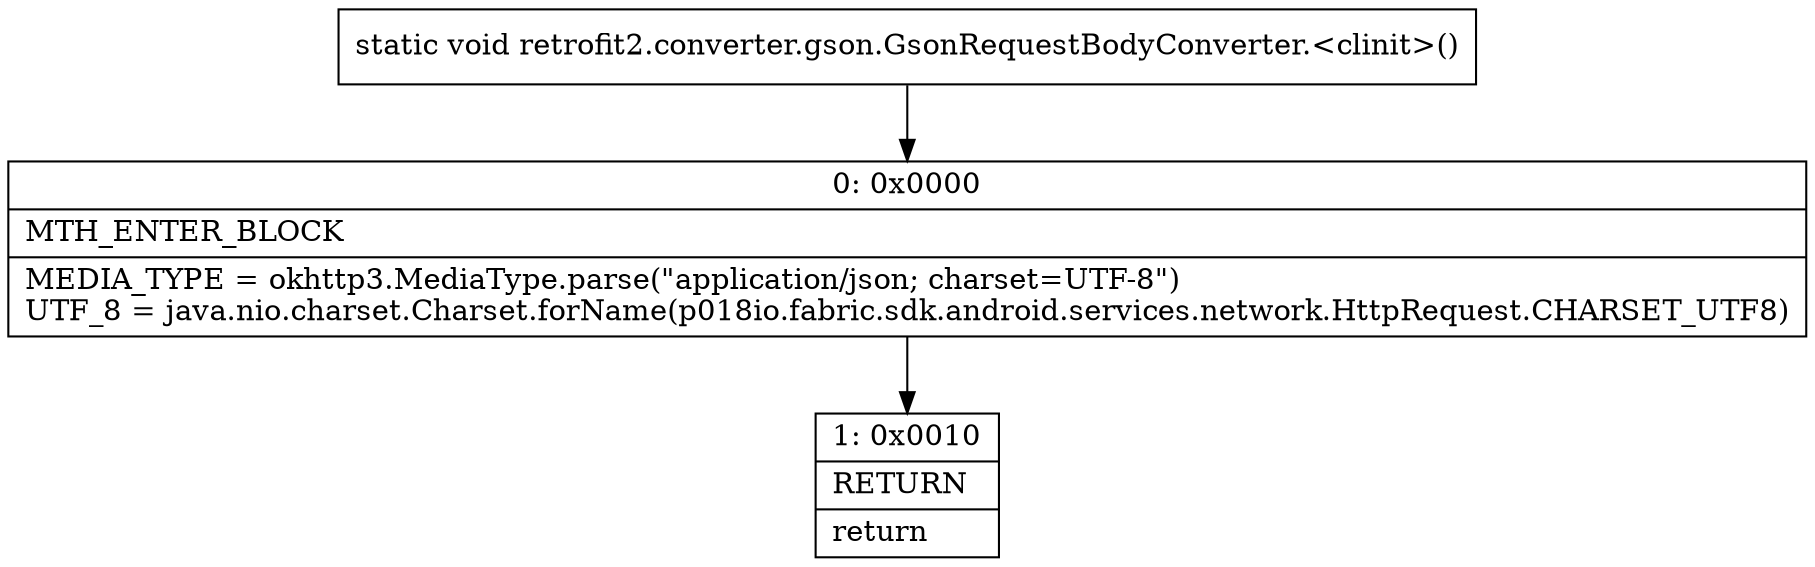 digraph "CFG forretrofit2.converter.gson.GsonRequestBodyConverter.\<clinit\>()V" {
Node_0 [shape=record,label="{0\:\ 0x0000|MTH_ENTER_BLOCK\l|MEDIA_TYPE = okhttp3.MediaType.parse(\"application\/json; charset=UTF\-8\")\lUTF_8 = java.nio.charset.Charset.forName(p018io.fabric.sdk.android.services.network.HttpRequest.CHARSET_UTF8)\l}"];
Node_1 [shape=record,label="{1\:\ 0x0010|RETURN\l|return\l}"];
MethodNode[shape=record,label="{static void retrofit2.converter.gson.GsonRequestBodyConverter.\<clinit\>() }"];
MethodNode -> Node_0;
Node_0 -> Node_1;
}


